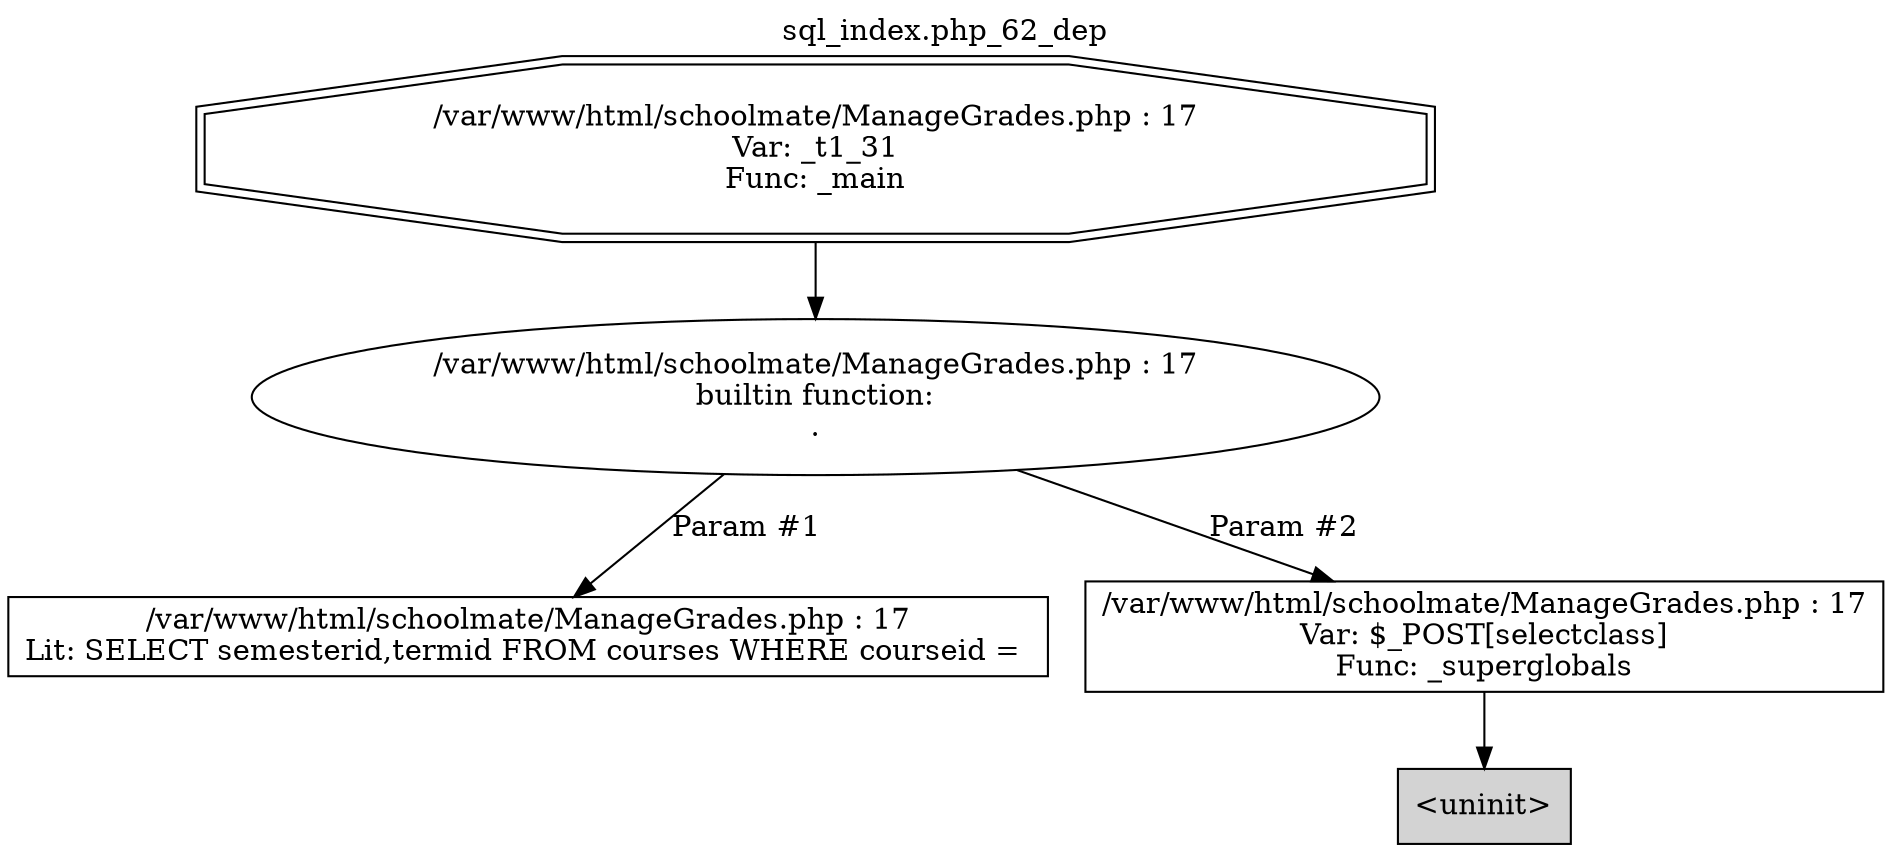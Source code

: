 digraph cfg {
  label="sql_index.php_62_dep";
  labelloc=t;
  n1 [shape=doubleoctagon, label="/var/www/html/schoolmate/ManageGrades.php : 17\nVar: _t1_31\nFunc: _main\n"];
  n2 [shape=ellipse, label="/var/www/html/schoolmate/ManageGrades.php : 17\nbuiltin function:\n.\n"];
  n3 [shape=box, label="/var/www/html/schoolmate/ManageGrades.php : 17\nLit: SELECT semesterid,termid FROM courses WHERE courseid = \n"];
  n4 [shape=box, label="/var/www/html/schoolmate/ManageGrades.php : 17\nVar: $_POST[selectclass]\nFunc: _superglobals\n"];
  n5 [shape=box, label="<uninit>",style=filled];
  n1 -> n2;
  n2 -> n3[label="Param #1"];
  n2 -> n4[label="Param #2"];
  n4 -> n5;
}
